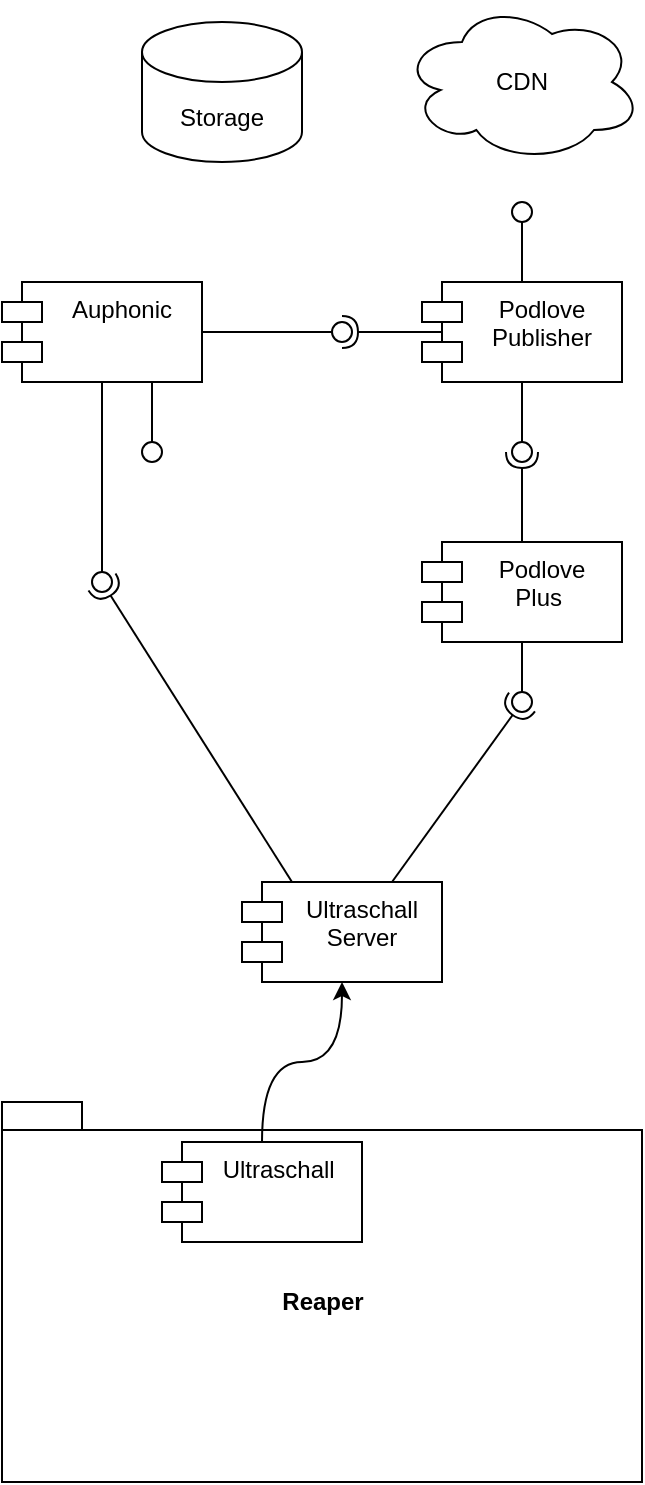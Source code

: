 <mxfile version="14.6.1" type="github"><diagram id="SWM0imsWkhvOMhAVbZhh" name="Page-1"><mxGraphModel dx="1398" dy="538" grid="1" gridSize="10" guides="1" tooltips="1" connect="1" arrows="1" fold="1" page="1" pageScale="1" pageWidth="827" pageHeight="1169" math="0" shadow="0"><root><mxCell id="0"/><mxCell id="1" parent="0"/><mxCell id="tl7vN1ToMRpW4LTxkCwy-16" value="Reaper" style="shape=folder;fontStyle=1;spacingTop=10;tabWidth=40;tabHeight=14;tabPosition=left;html=1;" vertex="1" parent="1"><mxGeometry x="-90" y="790" width="320" height="190" as="geometry"/></mxCell><mxCell id="tl7vN1ToMRpW4LTxkCwy-2" value="" style="rounded=0;orthogonalLoop=1;jettySize=auto;html=1;endArrow=none;endFill=0;exitX=0.5;exitY=1;exitDx=0;exitDy=0;entryX=0.5;entryY=0.4;entryDx=0;entryDy=0;entryPerimeter=0;" edge="1" target="tl7vN1ToMRpW4LTxkCwy-4" parent="1" source="tl7vN1ToMRpW4LTxkCwy-5"><mxGeometry relative="1" as="geometry"><mxPoint x="-5" y="670" as="sourcePoint"/></mxGeometry></mxCell><mxCell id="tl7vN1ToMRpW4LTxkCwy-3" value="&lt;br&gt;&lt;br&gt;&lt;br&gt;&lt;br&gt;&lt;br&gt;&lt;br&gt;&lt;br&gt;&lt;br&gt;&lt;br&gt;" style="rounded=0;orthogonalLoop=1;jettySize=auto;html=1;endArrow=halfCircle;endFill=0;endSize=6;strokeWidth=1;entryX=0.5;entryY=0.5;entryDx=0;entryDy=0;entryPerimeter=0;exitX=0.75;exitY=0;exitDx=0;exitDy=0;" edge="1" target="tl7vN1ToMRpW4LTxkCwy-4" parent="1" source="tl7vN1ToMRpW4LTxkCwy-11"><mxGeometry relative="1" as="geometry"><mxPoint x="-5" y="810" as="sourcePoint"/><mxPoint x="-30" y="500" as="targetPoint"/></mxGeometry></mxCell><mxCell id="tl7vN1ToMRpW4LTxkCwy-4" value="" style="ellipse;whiteSpace=wrap;html=1;fontFamily=Helvetica;fontSize=12;fontColor=#000000;align=center;strokeColor=#000000;fillColor=#ffffff;points=[];aspect=fixed;resizable=0;" vertex="1" parent="1"><mxGeometry x="165" y="585" width="10" height="10" as="geometry"/></mxCell><mxCell id="tl7vN1ToMRpW4LTxkCwy-5" value="Podlove &#xa;Plus " style="shape=module;align=left;spacingLeft=20;align=center;verticalAlign=top;" vertex="1" parent="1"><mxGeometry x="120" y="510" width="100" height="50" as="geometry"/></mxCell><mxCell id="tl7vN1ToMRpW4LTxkCwy-6" value="Auphonic" style="shape=module;align=left;spacingLeft=20;align=center;verticalAlign=top;" vertex="1" parent="1"><mxGeometry x="-90" y="380" width="100" height="50" as="geometry"/></mxCell><mxCell id="tl7vN1ToMRpW4LTxkCwy-7" value="Podlove &#xa;Publisher&#xa;" style="shape=module;align=left;spacingLeft=20;align=center;verticalAlign=top;" vertex="1" parent="1"><mxGeometry x="120" y="380" width="100" height="50" as="geometry"/></mxCell><mxCell id="tl7vN1ToMRpW4LTxkCwy-8" value="" style="rounded=0;orthogonalLoop=1;jettySize=auto;html=1;endArrow=none;endFill=0;exitX=0.5;exitY=1;exitDx=0;exitDy=0;" edge="1" target="tl7vN1ToMRpW4LTxkCwy-10" parent="1" source="tl7vN1ToMRpW4LTxkCwy-7"><mxGeometry relative="1" as="geometry"><mxPoint x="160" y="465" as="sourcePoint"/></mxGeometry></mxCell><mxCell id="tl7vN1ToMRpW4LTxkCwy-9" value="" style="rounded=0;orthogonalLoop=1;jettySize=auto;html=1;endArrow=halfCircle;endFill=0;endSize=6;strokeWidth=1;exitX=0.5;exitY=0;exitDx=0;exitDy=0;entryX=0.5;entryY=0.5;entryDx=0;entryDy=0;entryPerimeter=0;" edge="1" target="tl7vN1ToMRpW4LTxkCwy-10" parent="1" source="tl7vN1ToMRpW4LTxkCwy-5"><mxGeometry relative="1" as="geometry"><mxPoint x="200" y="465" as="sourcePoint"/><mxPoint x="170" y="470" as="targetPoint"/></mxGeometry></mxCell><mxCell id="tl7vN1ToMRpW4LTxkCwy-10" value="" style="ellipse;whiteSpace=wrap;html=1;fontFamily=Helvetica;fontSize=12;fontColor=#000000;align=center;strokeColor=#000000;fillColor=#ffffff;points=[];aspect=fixed;resizable=0;" vertex="1" parent="1"><mxGeometry x="165" y="460" width="10" height="10" as="geometry"/></mxCell><mxCell id="tl7vN1ToMRpW4LTxkCwy-11" value="Ultraschall &#xa;Server" style="shape=module;align=left;spacingLeft=20;align=center;verticalAlign=top;" vertex="1" parent="1"><mxGeometry x="30" y="680" width="100" height="50" as="geometry"/></mxCell><mxCell id="tl7vN1ToMRpW4LTxkCwy-12" value="" style="rounded=0;orthogonalLoop=1;jettySize=auto;html=1;endArrow=none;endFill=0;exitX=0.5;exitY=1;exitDx=0;exitDy=0;" edge="1" target="tl7vN1ToMRpW4LTxkCwy-14" parent="1" source="tl7vN1ToMRpW4LTxkCwy-6"><mxGeometry relative="1" as="geometry"><mxPoint x="-50" y="530" as="sourcePoint"/></mxGeometry></mxCell><mxCell id="tl7vN1ToMRpW4LTxkCwy-13" value="" style="rounded=0;orthogonalLoop=1;jettySize=auto;html=1;endArrow=halfCircle;endFill=0;endSize=6;strokeWidth=1;exitX=0.25;exitY=0;exitDx=0;exitDy=0;entryX=0.5;entryY=0.5;entryDx=0;entryDy=0;entryPerimeter=0;" edge="1" target="tl7vN1ToMRpW4LTxkCwy-14" parent="1" source="tl7vN1ToMRpW4LTxkCwy-11"><mxGeometry relative="1" as="geometry"><mxPoint x="-30" y="590" as="sourcePoint"/><mxPoint x="-50" y="530" as="targetPoint"/></mxGeometry></mxCell><mxCell id="tl7vN1ToMRpW4LTxkCwy-14" value="" style="ellipse;whiteSpace=wrap;html=1;fontFamily=Helvetica;fontSize=12;fontColor=#000000;align=center;strokeColor=#000000;fillColor=#ffffff;points=[];aspect=fixed;resizable=0;" vertex="1" parent="1"><mxGeometry x="-45" y="525" width="10" height="10" as="geometry"/></mxCell><mxCell id="tl7vN1ToMRpW4LTxkCwy-17" style="edgeStyle=orthogonalEdgeStyle;orthogonalLoop=1;jettySize=auto;html=1;exitX=0.5;exitY=0;exitDx=0;exitDy=0;curved=1;" edge="1" parent="1" source="tl7vN1ToMRpW4LTxkCwy-15" target="tl7vN1ToMRpW4LTxkCwy-11"><mxGeometry relative="1" as="geometry"/></mxCell><mxCell id="tl7vN1ToMRpW4LTxkCwy-15" value="Ultraschall " style="shape=module;align=left;spacingLeft=20;align=center;verticalAlign=top;" vertex="1" parent="1"><mxGeometry x="-10" y="810" width="100" height="50" as="geometry"/></mxCell><mxCell id="tl7vN1ToMRpW4LTxkCwy-18" value="" style="rounded=0;orthogonalLoop=1;jettySize=auto;html=1;endArrow=none;endFill=0;exitX=1;exitY=0.5;exitDx=0;exitDy=0;" edge="1" target="tl7vN1ToMRpW4LTxkCwy-20" parent="1" source="tl7vN1ToMRpW4LTxkCwy-6"><mxGeometry relative="1" as="geometry"><mxPoint x="60" y="405" as="sourcePoint"/></mxGeometry></mxCell><mxCell id="tl7vN1ToMRpW4LTxkCwy-19" value="" style="rounded=0;orthogonalLoop=1;jettySize=auto;html=1;endArrow=halfCircle;endFill=0;entryX=0.5;entryY=0.5;entryDx=0;entryDy=0;endSize=6;strokeWidth=1;exitX=0.1;exitY=0.5;exitDx=0;exitDy=0;exitPerimeter=0;" edge="1" target="tl7vN1ToMRpW4LTxkCwy-20" parent="1" source="tl7vN1ToMRpW4LTxkCwy-7"><mxGeometry relative="1" as="geometry"><mxPoint x="100" y="405" as="sourcePoint"/></mxGeometry></mxCell><mxCell id="tl7vN1ToMRpW4LTxkCwy-20" value="" style="ellipse;whiteSpace=wrap;html=1;fontFamily=Helvetica;fontSize=12;fontColor=#000000;align=center;strokeColor=#000000;fillColor=#ffffff;points=[];aspect=fixed;resizable=0;" vertex="1" parent="1"><mxGeometry x="75" y="400" width="10" height="10" as="geometry"/></mxCell><mxCell id="tl7vN1ToMRpW4LTxkCwy-22" value="Storage" style="shape=cylinder3;whiteSpace=wrap;html=1;boundedLbl=1;backgroundOutline=1;size=15;" vertex="1" parent="1"><mxGeometry x="-20" y="250" width="80" height="70" as="geometry"/></mxCell><mxCell id="tl7vN1ToMRpW4LTxkCwy-23" value="CDN" style="ellipse;shape=cloud;whiteSpace=wrap;html=1;" vertex="1" parent="1"><mxGeometry x="110" y="240" width="120" height="80" as="geometry"/></mxCell><mxCell id="tl7vN1ToMRpW4LTxkCwy-24" value="" style="rounded=0;orthogonalLoop=1;jettySize=auto;html=1;endArrow=none;endFill=0;exitX=0.75;exitY=1;exitDx=0;exitDy=0;" edge="1" target="tl7vN1ToMRpW4LTxkCwy-26" parent="1" source="tl7vN1ToMRpW4LTxkCwy-6"><mxGeometry relative="1" as="geometry"><mxPoint x="-10" y="465" as="sourcePoint"/></mxGeometry></mxCell><mxCell id="tl7vN1ToMRpW4LTxkCwy-26" value="" style="ellipse;whiteSpace=wrap;html=1;fontFamily=Helvetica;fontSize=12;fontColor=#000000;align=center;strokeColor=#000000;fillColor=#ffffff;points=[];aspect=fixed;resizable=0;" vertex="1" parent="1"><mxGeometry x="-20" y="460" width="10" height="10" as="geometry"/></mxCell><mxCell id="tl7vN1ToMRpW4LTxkCwy-27" value="" style="rounded=0;orthogonalLoop=1;jettySize=auto;html=1;endArrow=none;endFill=0;exitX=0.5;exitY=0;exitDx=0;exitDy=0;" edge="1" target="tl7vN1ToMRpW4LTxkCwy-29" parent="1" source="tl7vN1ToMRpW4LTxkCwy-7"><mxGeometry relative="1" as="geometry"><mxPoint x="190" y="335" as="sourcePoint"/></mxGeometry></mxCell><mxCell id="tl7vN1ToMRpW4LTxkCwy-29" value="" style="ellipse;whiteSpace=wrap;html=1;fontFamily=Helvetica;fontSize=12;fontColor=#000000;align=center;strokeColor=#000000;fillColor=#ffffff;points=[];aspect=fixed;resizable=0;" vertex="1" parent="1"><mxGeometry x="165" y="340" width="10" height="10" as="geometry"/></mxCell></root></mxGraphModel></diagram></mxfile>